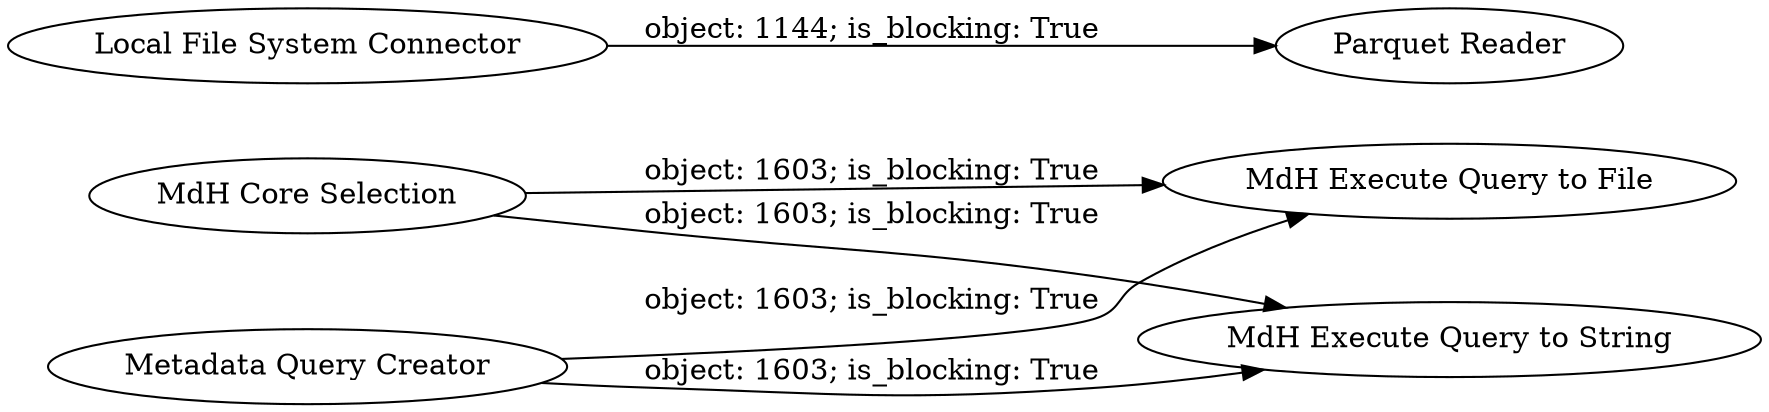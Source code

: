 digraph {
	"-9166448468405675440_19" [label="MdH Core Selection"]
	"-9166448468405675440_22" [label="Metadata Query Creator"]
	"-9166448468405675440_14" [label="Parquet Reader"]
	"-9166448468405675440_24" [label="MdH Execute Query to File"]
	"-9166448468405675440_23" [label="MdH Execute Query to String"]
	"-9166448468405675440_15" [label="Local File System Connector"]
	"-9166448468405675440_19" -> "-9166448468405675440_24" [label="object: 1603; is_blocking: True"]
	"-9166448468405675440_19" -> "-9166448468405675440_23" [label="object: 1603; is_blocking: True"]
	"-9166448468405675440_22" -> "-9166448468405675440_24" [label="object: 1603; is_blocking: True"]
	"-9166448468405675440_22" -> "-9166448468405675440_23" [label="object: 1603; is_blocking: True"]
	"-9166448468405675440_15" -> "-9166448468405675440_14" [label="object: 1144; is_blocking: True"]
	rankdir=LR
}

